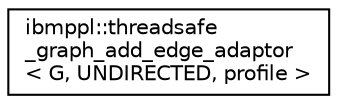 digraph "Graphical Class Hierarchy"
{
  edge [fontname="Helvetica",fontsize="10",labelfontname="Helvetica",labelfontsize="10"];
  node [fontname="Helvetica",fontsize="10",shape=record];
  rankdir="LR";
  Node1 [label="ibmppl::threadsafe\l_graph_add_edge_adaptor\l\< G, UNDIRECTED, profile \>",height=0.2,width=0.4,color="black", fillcolor="white", style="filled",URL="$classibmppl_1_1threadsafe__graph__add__edge__adaptor_3_01G_00_01UNDIRECTED_00_01profile_01_4.html"];
}
